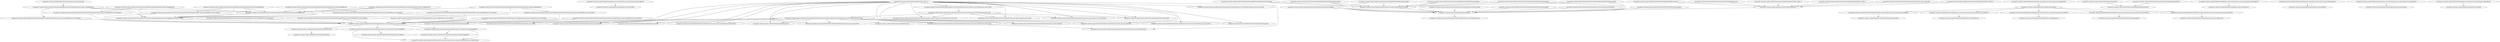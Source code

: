 digraph G {
  "org.apache.commons.lang3.time$FastDateFormat$PaddedNumberField#appendTo(java.lang.StringBuffer,int)" -> "org.apache.commons.lang3.time$FastDateFormat$PaddedNumberField#appendTo(java.lang.StringBuffer,java.util.Calendar)";
  "org.apache.commons.lang3.time$FastDateFormat$PaddedNumberField#appendTo(java.lang.StringBuffer,int)" -> "org.apache.commons.lang3.time$FastDateFormat$TwelveHourField#appendTo(java.lang.StringBuffer,java.util.Calendar)";
  "org.apache.commons.lang3.time$FastDateFormat$PaddedNumberField#appendTo(java.lang.StringBuffer,int)" -> "org.apache.commons.lang3.time$FastDateFormat$TwelveHourField#appendTo(java.lang.StringBuffer,int)";
  "org.apache.commons.lang3.time$FastDateFormat$PaddedNumberField#appendTo(java.lang.StringBuffer,java.util.Calendar)" -> "org.apache.commons.lang3.time$FastDateFormat#applyRules(java.util.Calendar,java.lang.StringBuffer)";
  "org.apache.commons.lang3$Validate#notEmpty(java.util.Collection,java.lang.String,java.lang.Object[])" -> "org.apache.commons.lang3$Validate#notEmpty(java.util.Collection)";
  "org.apache.commons.lang3.time$FormatCache#getDateTimeInstance(java.lang.Integer,java.lang.Integer,java.util.TimeZone,java.util.Locale)" -> "org.apache.commons.lang3.time$FastDateFormat#getDateTimeInstance(int,int)";
  "org.apache.commons.lang3.time$FormatCache#getDateTimeInstance(java.lang.Integer,java.lang.Integer,java.util.TimeZone,java.util.Locale)" -> "org.apache.commons.lang3.time$FastDateFormat#getTimeInstance(int,java.util.Locale)";
  "org.apache.commons.lang3.time$FormatCache#getDateTimeInstance(java.lang.Integer,java.lang.Integer,java.util.TimeZone,java.util.Locale)" -> "org.apache.commons.lang3.time$FastDateFormat#getDateInstance(int,java.util.Locale)";
  "org.apache.commons.lang3.time$FormatCache#getDateTimeInstance(java.lang.Integer,java.lang.Integer,java.util.TimeZone,java.util.Locale)" -> "org.apache.commons.lang3.time$FastDateFormat#getDateInstance(int)";
  "org.apache.commons.lang3.time$FormatCache#getDateTimeInstance(java.lang.Integer,java.lang.Integer,java.util.TimeZone,java.util.Locale)" -> "org.apache.commons.lang3.time$FastDateFormat#getTimeInstance(int,java.util.TimeZone,java.util.Locale)";
  "org.apache.commons.lang3.time$FormatCache#getDateTimeInstance(java.lang.Integer,java.lang.Integer,java.util.TimeZone,java.util.Locale)" -> "org.apache.commons.lang3.time$FastDateFormat#getInstance()";
  "org.apache.commons.lang3.time$FormatCache#getDateTimeInstance(java.lang.Integer,java.lang.Integer,java.util.TimeZone,java.util.Locale)" -> "org.apache.commons.lang3.time$FastDateFormat#getDateTimeInstance(int,int,java.util.Locale)";
  "org.apache.commons.lang3.time$FormatCache#getDateTimeInstance(java.lang.Integer,java.lang.Integer,java.util.TimeZone,java.util.Locale)" -> "org.apache.commons.lang3.time$FastDateFormat#getDateTimeInstance(int,int,java.util.TimeZone,java.util.Locale)";
  "org.apache.commons.lang3.time$FormatCache#getDateTimeInstance(java.lang.Integer,java.lang.Integer,java.util.TimeZone,java.util.Locale)" -> "org.apache.commons.lang3.time$FormatCache#getInstance()";
  "org.apache.commons.lang3.time$FormatCache#getDateTimeInstance(java.lang.Integer,java.lang.Integer,java.util.TimeZone,java.util.Locale)" -> "org.apache.commons.lang3.time$FastDateFormat#getTimeInstance(int,java.util.TimeZone)";
  "org.apache.commons.lang3.time$FormatCache#getDateTimeInstance(java.lang.Integer,java.lang.Integer,java.util.TimeZone,java.util.Locale)" -> "org.apache.commons.lang3.time$FastDateFormat#getDateInstance(int,java.util.TimeZone)";
  "org.apache.commons.lang3.time$FormatCache#getDateTimeInstance(java.lang.Integer,java.lang.Integer,java.util.TimeZone,java.util.Locale)" -> "org.apache.commons.lang3.time$FastDateFormat#getDateInstance(int,java.util.TimeZone,java.util.Locale)";
  "org.apache.commons.lang3.time$FormatCache#getDateTimeInstance(java.lang.Integer,java.lang.Integer,java.util.TimeZone,java.util.Locale)" -> "org.apache.commons.lang3.time$FastDateFormat#getTimeInstance(int)";
  "org.apache.commons.lang3.time$FastDateFormat#init()" -> "org.apache.commons.lang3.time$FastDateFormat#readObject(java.io.ObjectInputStream)";
  "org.apache.commons.lang3.time$FormatCache#getInstance(java.lang.String,java.util.TimeZone,java.util.Locale)" -> "org.apache.commons.lang3.time$FastDateFormat#getInstance(java.lang.String,java.util.TimeZone,java.util.Locale)";
  "org.apache.commons.lang3.time$FormatCache#getInstance(java.lang.String,java.util.TimeZone,java.util.Locale)" -> "org.apache.commons.lang3.time$FastDateFormat#getInstance(java.lang.String,java.util.Locale)";
  "org.apache.commons.lang3.time$FormatCache#getInstance(java.lang.String,java.util.TimeZone,java.util.Locale)" -> "org.apache.commons.lang3.time$FastDateFormat#getInstance(java.lang.String,java.util.TimeZone)";
  "org.apache.commons.lang3.time$FormatCache#getInstance(java.lang.String,java.util.TimeZone,java.util.Locale)" -> "org.apache.commons.lang3.time$FastDateFormat#getInstance(java.lang.String)";
  "org.apache.commons.lang3.time$FormatCache#getInstance(java.lang.String,java.util.TimeZone,java.util.Locale)" -> "org.apache.commons.lang3.time$FormatCache#getDateTimeInstance(java.lang.Integer,java.lang.Integer,java.util.TimeZone,java.util.Locale)";
  "org.apache.commons.lang3.time$FastDateFormat$StringLiteral#estimateLength()" -> "org.apache.commons.lang3.time$FastDateFormat#init()";
  "org.apache.commons.lang3$Validate#notNull(java.lang.Object)" -> "org.apache.commons.lang3$Validate#noNullElements(java.lang.Iterable,java.lang.String,java.lang.Object[])";
  "org.apache.commons.lang3$Validate#notNull(java.lang.Object)" -> "org.apache.commons.lang3$Validate#validIndex(java.util.Collection,int,java.lang.String,java.lang.Object[])";
  "org.apache.commons.lang3$Validate#notNull(java.lang.Object)" -> "org.apache.commons.lang3$Validate#validIndex(java.lang.Object[],int,java.lang.String,java.lang.Object[])";
  "org.apache.commons.lang3$Validate#notNull(java.lang.Object)" -> "org.apache.commons.lang3$Validate#noNullElements(java.lang.Object[],java.lang.String,java.lang.Object[])";
  "org.apache.commons.lang3$Validate#notNull(java.lang.Object)" -> "org.apache.commons.lang3$Validate#validIndex(java.lang.CharSequence,int,java.lang.String,java.lang.Object[])";
  "org.apache.commons.lang3$Validate#noNullElements(java.lang.Iterable,java.lang.String,java.lang.Object[])" -> "org.apache.commons.lang3$Validate#noNullElements(java.lang.Iterable)";
  "org.apache.commons.lang3.time$FastDateFormat$TwoDigitYearField#appendTo(java.lang.StringBuffer,int)" -> "org.apache.commons.lang3.time$FastDateFormat$TwelveHourField#appendTo(java.lang.StringBuffer,int)";
  "org.apache.commons.lang3.time$FastDateFormat$TwoDigitYearField#appendTo(java.lang.StringBuffer,int)" -> "org.apache.commons.lang3.time$FastDateFormat$TwelveHourField#appendTo(java.lang.StringBuffer,java.util.Calendar)";
  "org.apache.commons.lang3.time$FastDateFormat$TwoDigitYearField#appendTo(java.lang.StringBuffer,int)" -> "org.apache.commons.lang3.time$FastDateFormat$TwoDigitYearField#appendTo(java.lang.StringBuffer,java.util.Calendar)";
  "org.apache.commons.lang3.time$FastDateFormat$TwelveHourField#appendTo(java.lang.StringBuffer,int)" -> "org.apache.commons.lang3.time$FastDateFormat$TwelveHourField#appendTo(java.lang.StringBuffer,java.util.Calendar)";
  "org.apache.commons.lang3.time$FastDateFormat#<clinit>()" -> "org.apache.commons.lang3.time$FastDateFormat#getInstance(java.lang.String)";
  "org.apache.commons.lang3.time$FastDateFormat#<clinit>()" -> "org.apache.commons.lang3.time$FastDateFormat#getTimeInstance(int,java.util.TimeZone)";
  "org.apache.commons.lang3.time$FastDateFormat#<clinit>()" -> "org.apache.commons.lang3.time$FastDateFormat#getDateInstance(int,java.util.TimeZone,java.util.Locale)";
  "org.apache.commons.lang3.time$FastDateFormat#<clinit>()" -> "org.apache.commons.lang3.time$FastDateFormat#getDateTimeInstance(int,int,java.util.Locale)";
  "org.apache.commons.lang3.time$FastDateFormat#<clinit>()" -> "org.apache.commons.lang3.time$FastDateFormat$1#createInstance(java.lang.String,java.util.TimeZone,java.util.Locale)";
  "org.apache.commons.lang3.time$FastDateFormat#<clinit>()" -> "org.apache.commons.lang3.time$FastDateFormat#getDateInstance(int,java.util.Locale)";
  "org.apache.commons.lang3.time$FastDateFormat#<clinit>()" -> "org.apache.commons.lang3.time$FastDateFormat#getInstance()";
  "org.apache.commons.lang3.time$FastDateFormat#<clinit>()" -> "org.apache.commons.lang3.time$FastDateFormat#getTimeInstance(int)";
  "org.apache.commons.lang3.time$FastDateFormat#<clinit>()" -> "org.apache.commons.lang3.time$FastDateFormat#getInstance(java.lang.String,java.util.Locale)";
  "org.apache.commons.lang3.time$FastDateFormat#<clinit>()" -> "org.apache.commons.lang3.time$FastDateFormat#getInstance(java.lang.String,java.util.TimeZone)";
  "org.apache.commons.lang3.time$FastDateFormat#<clinit>()" -> "org.apache.commons.lang3.time$FastDateFormat#getTimeZoneDisplay(java.util.TimeZone,boolean,int,java.util.Locale)";
  "org.apache.commons.lang3.time$FastDateFormat#<clinit>()" -> "org.apache.commons.lang3.time$FastDateFormat#getDateTimeInstance(int,int)";
  "org.apache.commons.lang3.time$FastDateFormat#<clinit>()" -> "org.apache.commons.lang3.time$FastDateFormat#getTimeInstance(int,java.util.TimeZone,java.util.Locale)";
  "org.apache.commons.lang3.time$FastDateFormat#<clinit>()" -> "org.apache.commons.lang3.time$FastDateFormat#getDateTimeInstance(int,int,java.util.TimeZone,java.util.Locale)";
  "org.apache.commons.lang3.time$FastDateFormat#<clinit>()" -> "org.apache.commons.lang3.time$FastDateFormat#getDateInstance(int)";
  "org.apache.commons.lang3.time$FastDateFormat#<clinit>()" -> "org.apache.commons.lang3.time$FastDateFormat#getTimeInstance(int,java.util.Locale)";
  "org.apache.commons.lang3.time$FastDateFormat#<clinit>()" -> "org.apache.commons.lang3.time$FastDateFormat#getDateTimeInstance(int,int,java.util.TimeZone)";
  "org.apache.commons.lang3.time$FastDateFormat#<clinit>()" -> "org.apache.commons.lang3.time$FastDateFormat#getInstance(java.lang.String,java.util.TimeZone,java.util.Locale)";
  "org.apache.commons.lang3.time$FastDateFormat#<clinit>()" -> "org.apache.commons.lang3.time$FastDateFormat#getDateInstance(int,java.util.TimeZone)";
  "org.apache.commons.lang3.time$FastDateFormat#applyRules(java.util.Calendar,java.lang.StringBuffer)" -> "org.apache.commons.lang3.time$FastDateFormat#format(java.util.Date)";
  "org.apache.commons.lang3.time$FastDateFormat#applyRules(java.util.Calendar,java.lang.StringBuffer)" -> "org.apache.commons.lang3.time$FastDateFormat#format(java.util.Calendar,java.lang.StringBuffer)";
  "org.apache.commons.lang3.time$FastDateFormat#applyRules(java.util.Calendar,java.lang.StringBuffer)" -> "org.apache.commons.lang3.time$FastDateFormat#format(java.util.Date,java.lang.StringBuffer)";
  "org.apache.commons.lang3.time$FastDateFormat#format(java.util.Date)" -> "org.apache.commons.lang3.time$FastDateFormat#format(long)";
  "org.apache.commons.lang3.time$FastDateFormat$UnpaddedMonthField#estimateLength()" -> "org.apache.commons.lang3.time$FastDateFormat#init()";
  "org.apache.commons.lang3.time$FastDateFormat$UnpaddedMonthField#estimateLength()" -> "org.apache.commons.lang3.time$FastDateFormat$TwelveHourField#estimateLength()";
  "org.apache.commons.lang3.time$FastDateFormat#hashCode()" -> "org.apache.commons.lang3.time$FormatCache$MultipartKey#hashCode()";
  "org.apache.commons.lang3.time$FastDateFormat#format(java.util.Date,java.lang.StringBuffer)" -> "org.apache.commons.lang3.time$FastDateFormat#format(long,java.lang.StringBuffer)";
  "org.apache.commons.lang3.time$FastDateFormat#format(java.util.Date,java.lang.StringBuffer)" -> "org.apache.commons.lang3.time$FastDateFormat#format(java.lang.Object,java.lang.StringBuffer,java.text.FieldPosition)";
  "org.apache.commons.lang3.time$FastDateFormat#format(long,java.lang.StringBuffer)" -> "org.apache.commons.lang3.time$FastDateFormat#format(java.lang.Object,java.lang.StringBuffer,java.text.FieldPosition)";
  "org.apache.commons.lang3$Validate#notBlank(java.lang.CharSequence,java.lang.String,java.lang.Object[])" -> "org.apache.commons.lang3$Validate#notBlank(java.lang.CharSequence)";
  "org.apache.commons.lang3.time$FastDateFormat$PaddedNumberField#estimateLength()" -> "org.apache.commons.lang3.time$FastDateFormat$TwelveHourField#estimateLength()";
  "org.apache.commons.lang3.time$FastDateFormat$PaddedNumberField#estimateLength()" -> "org.apache.commons.lang3.time$FastDateFormat#init()";
  "org.apache.commons.lang3.time$FastDateFormat$TwelveHourField#estimateLength()" -> "org.apache.commons.lang3.time$FastDateFormat#init()";
  "org.apache.commons.lang3.time$FastDateFormat$TwoDigitMonthField#appendTo(java.lang.StringBuffer,int)" -> "org.apache.commons.lang3.time$FastDateFormat$TwelveHourField#appendTo(java.lang.StringBuffer,java.util.Calendar)";
  "org.apache.commons.lang3.time$FastDateFormat$TwoDigitMonthField#appendTo(java.lang.StringBuffer,int)" -> "org.apache.commons.lang3.time$FastDateFormat$TwoDigitMonthField#appendTo(java.lang.StringBuffer,java.util.Calendar)";
  "org.apache.commons.lang3.time$FastDateFormat$TwoDigitMonthField#appendTo(java.lang.StringBuffer,int)" -> "org.apache.commons.lang3.time$FastDateFormat$TwelveHourField#appendTo(java.lang.StringBuffer,int)";
  "org.apache.commons.lang3.time$FastDateFormat$TwelveHourField#appendTo(java.lang.StringBuffer,java.util.Calendar)" -> "org.apache.commons.lang3.time$FastDateFormat#applyRules(java.util.Calendar,java.lang.StringBuffer)";
  "org.apache.commons.lang3.time$FastDateFormat$TwoDigitYearField#appendTo(java.lang.StringBuffer,java.util.Calendar)" -> "org.apache.commons.lang3.time$FastDateFormat#applyRules(java.util.Calendar,java.lang.StringBuffer)";
  "org.apache.commons.lang3.time$FastDateFormat$CharacterLiteral#appendTo(java.lang.StringBuffer,java.util.Calendar)" -> "org.apache.commons.lang3.time$FastDateFormat#applyRules(java.util.Calendar,java.lang.StringBuffer)";
  "org.apache.commons.lang3.time$FastDateFormat$TimeZoneNumberRule#appendTo(java.lang.StringBuffer,java.util.Calendar)" -> "org.apache.commons.lang3.time$FastDateFormat#applyRules(java.util.Calendar,java.lang.StringBuffer)";
  "org.apache.commons.lang3$Validate#validIndex(java.util.Collection,int,java.lang.String,java.lang.Object[])" -> "org.apache.commons.lang3$Validate#validIndex(java.util.Collection,int)";
  "org.apache.commons.lang3.time$FastDateFormat#format(java.util.Calendar,java.lang.StringBuffer)" -> "org.apache.commons.lang3.time$FastDateFormat#format(java.util.Calendar)";
  "org.apache.commons.lang3.time$FastDateFormat#format(java.util.Calendar,java.lang.StringBuffer)" -> "org.apache.commons.lang3.time$FastDateFormat#format(java.lang.Object,java.lang.StringBuffer,java.text.FieldPosition)";
  "org.apache.commons.lang3.time$FastDateFormat$TwoDigitMonthField#estimateLength()" -> "org.apache.commons.lang3.time$FastDateFormat#init()";
  "org.apache.commons.lang3.time$FastDateFormat$TwoDigitMonthField#estimateLength()" -> "org.apache.commons.lang3.time$FastDateFormat$TwelveHourField#estimateLength()";
  "org.apache.commons.lang3.time$FastDateFormat$1#createInstance(java.lang.String,java.util.TimeZone,java.util.Locale)" -> "org.apache.commons.lang3.time$FormatCache#getInstance(java.lang.String,java.util.TimeZone,java.util.Locale)";
  "org.apache.commons.lang3.time$FastDateFormat$TextField#appendTo(java.lang.StringBuffer,java.util.Calendar)" -> "org.apache.commons.lang3.time$FastDateFormat#applyRules(java.util.Calendar,java.lang.StringBuffer)";
  "org.apache.commons.lang3$Validate#notNull(java.lang.Object,java.lang.String,java.lang.Object[])" -> "org.apache.commons.lang3$Validate#notNull(java.lang.Object)";
  "org.apache.commons.lang3.time$FastDateFormat$UnpaddedMonthField#appendTo(java.lang.StringBuffer,int)" -> "org.apache.commons.lang3.time$FastDateFormat$TwelveHourField#appendTo(java.lang.StringBuffer,java.util.Calendar)";
  "org.apache.commons.lang3.time$FastDateFormat$UnpaddedMonthField#appendTo(java.lang.StringBuffer,int)" -> "org.apache.commons.lang3.time$FastDateFormat$TwelveHourField#appendTo(java.lang.StringBuffer,int)";
  "org.apache.commons.lang3.time$FastDateFormat$UnpaddedMonthField#appendTo(java.lang.StringBuffer,int)" -> "org.apache.commons.lang3.time$FastDateFormat$UnpaddedMonthField#appendTo(java.lang.StringBuffer,java.util.Calendar)";
  "org.apache.commons.lang3.time$FastDateFormat$TwoDigitMonthField#appendTo(java.lang.StringBuffer,java.util.Calendar)" -> "org.apache.commons.lang3.time$FastDateFormat#applyRules(java.util.Calendar,java.lang.StringBuffer)";
  "org.apache.commons.lang3.time$FastDateFormat$TwoDigitYearField#<clinit>()" -> "org.apache.commons.lang3.time$FastDateFormat#parsePattern()";
  "org.apache.commons.lang3.time$FastDateFormat#parsePattern()" -> "org.apache.commons.lang3.time$FastDateFormat#init()";
  "org.apache.commons.lang3.time$FastDateFormat$TimeZoneNumberRule#estimateLength()" -> "org.apache.commons.lang3.time$FastDateFormat#init()";
  "org.apache.commons.lang3.time$FastDateFormat$TimeZoneNameRule#estimateLength()" -> "org.apache.commons.lang3.time$FastDateFormat#init()";
  "org.apache.commons.lang3.time$FastDateFormat#selectNumberRule(int,int)" -> "org.apache.commons.lang3.time$FastDateFormat#parsePattern()";
  "org.apache.commons.lang3.time$FastDateFormat$CharacterLiteral#estimateLength()" -> "org.apache.commons.lang3.time$FastDateFormat#init()";
  "org.apache.commons.lang3.time$FastDateFormat$UnpaddedNumberField#appendTo(java.lang.StringBuffer,java.util.Calendar)" -> "org.apache.commons.lang3.time$FastDateFormat#applyRules(java.util.Calendar,java.lang.StringBuffer)";
  "org.apache.commons.lang3.time$FastDateFormat$StringLiteral#appendTo(java.lang.StringBuffer,java.util.Calendar)" -> "org.apache.commons.lang3.time$FastDateFormat#applyRules(java.util.Calendar,java.lang.StringBuffer)";
  "org.apache.commons.lang3.time$FastDateFormat$TimeZoneNumberRule#<clinit>()" -> "org.apache.commons.lang3.time$FastDateFormat#parsePattern()";
  "org.apache.commons.lang3$Validate#notEmpty(java.lang.Object[],java.lang.String,java.lang.Object[])" -> "org.apache.commons.lang3$Validate#notEmpty(java.lang.Object[])";
  "org.apache.commons.lang3$Validate#validIndex(java.lang.CharSequence,int,java.lang.String,java.lang.Object[])" -> "org.apache.commons.lang3$Validate#validIndex(java.lang.CharSequence,int)";
  "org.apache.commons.lang3.time$FastDateFormat$TwoDigitNumberField#appendTo(java.lang.StringBuffer,int)" -> "org.apache.commons.lang3.time$FastDateFormat$TwoDigitNumberField#appendTo(java.lang.StringBuffer,java.util.Calendar)";
  "org.apache.commons.lang3.time$FastDateFormat$TwoDigitNumberField#appendTo(java.lang.StringBuffer,int)" -> "org.apache.commons.lang3.time$FastDateFormat$TwelveHourField#appendTo(java.lang.StringBuffer,java.util.Calendar)";
  "org.apache.commons.lang3.time$FastDateFormat$TwoDigitNumberField#appendTo(java.lang.StringBuffer,int)" -> "org.apache.commons.lang3.time$FastDateFormat$TwelveHourField#appendTo(java.lang.StringBuffer,int)";
  "org.apache.commons.lang3.time$FastDateFormat$TwoDigitNumberField#appendTo(java.lang.StringBuffer,java.util.Calendar)" -> "org.apache.commons.lang3.time$FastDateFormat#applyRules(java.util.Calendar,java.lang.StringBuffer)";
  "org.apache.commons.lang3$Validate#noNullElements(java.lang.Object[],java.lang.String,java.lang.Object[])" -> "org.apache.commons.lang3$Validate#noNullElements(java.lang.Object[])";
  "org.apache.commons.lang3.time$FastDateFormat$TimeZoneNameRule#appendTo(java.lang.StringBuffer,java.util.Calendar)" -> "org.apache.commons.lang3.time$FastDateFormat#applyRules(java.util.Calendar,java.lang.StringBuffer)";
  "org.apache.commons.lang3.time$FastDateFormat$UnpaddedNumberField#estimateLength()" -> "org.apache.commons.lang3.time$FastDateFormat#init()";
  "org.apache.commons.lang3.time$FastDateFormat$UnpaddedNumberField#estimateLength()" -> "org.apache.commons.lang3.time$FastDateFormat$TwelveHourField#estimateLength()";
  "org.apache.commons.lang3.time$FastDateFormat$UnpaddedMonthField#<clinit>()" -> "org.apache.commons.lang3.time$FastDateFormat#parsePattern()";
  "org.apache.commons.lang3.time$FastDateFormat#getDateTimeInstance(int,int,java.util.TimeZone,java.util.Locale)" -> "org.apache.commons.lang3.time$FastDateFormat#getDateTimeInstance(int,int,java.util.TimeZone)";
  "org.apache.commons.lang3$Validate#notEmpty(java.lang.CharSequence,java.lang.String,java.lang.Object[])" -> "org.apache.commons.lang3$Validate#notEmpty(java.lang.CharSequence)";
  "org.apache.commons.lang3.time$FastDateFormat$TwoDigitNumberField#estimateLength()" -> "org.apache.commons.lang3.time$FastDateFormat#init()";
  "org.apache.commons.lang3.time$FastDateFormat$TwoDigitNumberField#estimateLength()" -> "org.apache.commons.lang3.time$FastDateFormat$TwelveHourField#estimateLength()";
  "org.apache.commons.lang3.time$FastDateFormat$TimeZoneDisplayKey#hashCode()" -> "org.apache.commons.lang3.time$FormatCache$MultipartKey#hashCode()";
  "org.apache.commons.lang3.time$FastDateFormat$TextField#estimateLength()" -> "org.apache.commons.lang3.time$FastDateFormat#init()";
  "org.apache.commons.lang3.time$FastDateFormat$TwoDigitYearField#estimateLength()" -> "org.apache.commons.lang3.time$FastDateFormat#init()";
  "org.apache.commons.lang3.time$FastDateFormat$TwoDigitYearField#estimateLength()" -> "org.apache.commons.lang3.time$FastDateFormat$TwelveHourField#estimateLength()";
  "org.apache.commons.lang3.time$FastDateFormat$UnpaddedNumberField#appendTo(java.lang.StringBuffer,int)" -> "org.apache.commons.lang3.time$FastDateFormat$TwelveHourField#appendTo(java.lang.StringBuffer,int)";
  "org.apache.commons.lang3.time$FastDateFormat$UnpaddedNumberField#appendTo(java.lang.StringBuffer,int)" -> "org.apache.commons.lang3.time$FastDateFormat$TwelveHourField#appendTo(java.lang.StringBuffer,java.util.Calendar)";
  "org.apache.commons.lang3.time$FastDateFormat$UnpaddedNumberField#appendTo(java.lang.StringBuffer,int)" -> "org.apache.commons.lang3.time$FastDateFormat$UnpaddedNumberField#appendTo(java.lang.StringBuffer,java.util.Calendar)";
  "org.apache.commons.lang3.time$FastDateFormat#parseToken(java.lang.String,int[])" -> "org.apache.commons.lang3.time$FastDateFormat#parsePattern()";
  "org.apache.commons.lang3$Validate#validIndex(java.lang.Object[],int,java.lang.String,java.lang.Object[])" -> "org.apache.commons.lang3$Validate#validIndex(java.lang.Object[],int)";
  "org.apache.commons.lang3$Validate#isTrue(boolean,java.lang.String,long)" -> "org.apache.commons.lang3.time$FastDateFormat$PaddedNumberField#appendTo(java.lang.StringBuffer,int)";
  "org.apache.commons.lang3$Validate#notEmpty(java.util.Map,java.lang.String,java.lang.Object[])" -> "org.apache.commons.lang3$Validate#notEmpty(java.util.Map)";
  "org.apache.commons.lang3.time$FastDateFormat$TwoDigitMonthField#<clinit>()" -> "org.apache.commons.lang3.time$FastDateFormat#parsePattern()";
  "org.apache.commons.lang3.time$FastDateFormat$UnpaddedMonthField#appendTo(java.lang.StringBuffer,java.util.Calendar)" -> "org.apache.commons.lang3.time$FastDateFormat#applyRules(java.util.Calendar,java.lang.StringBuffer)";
}
